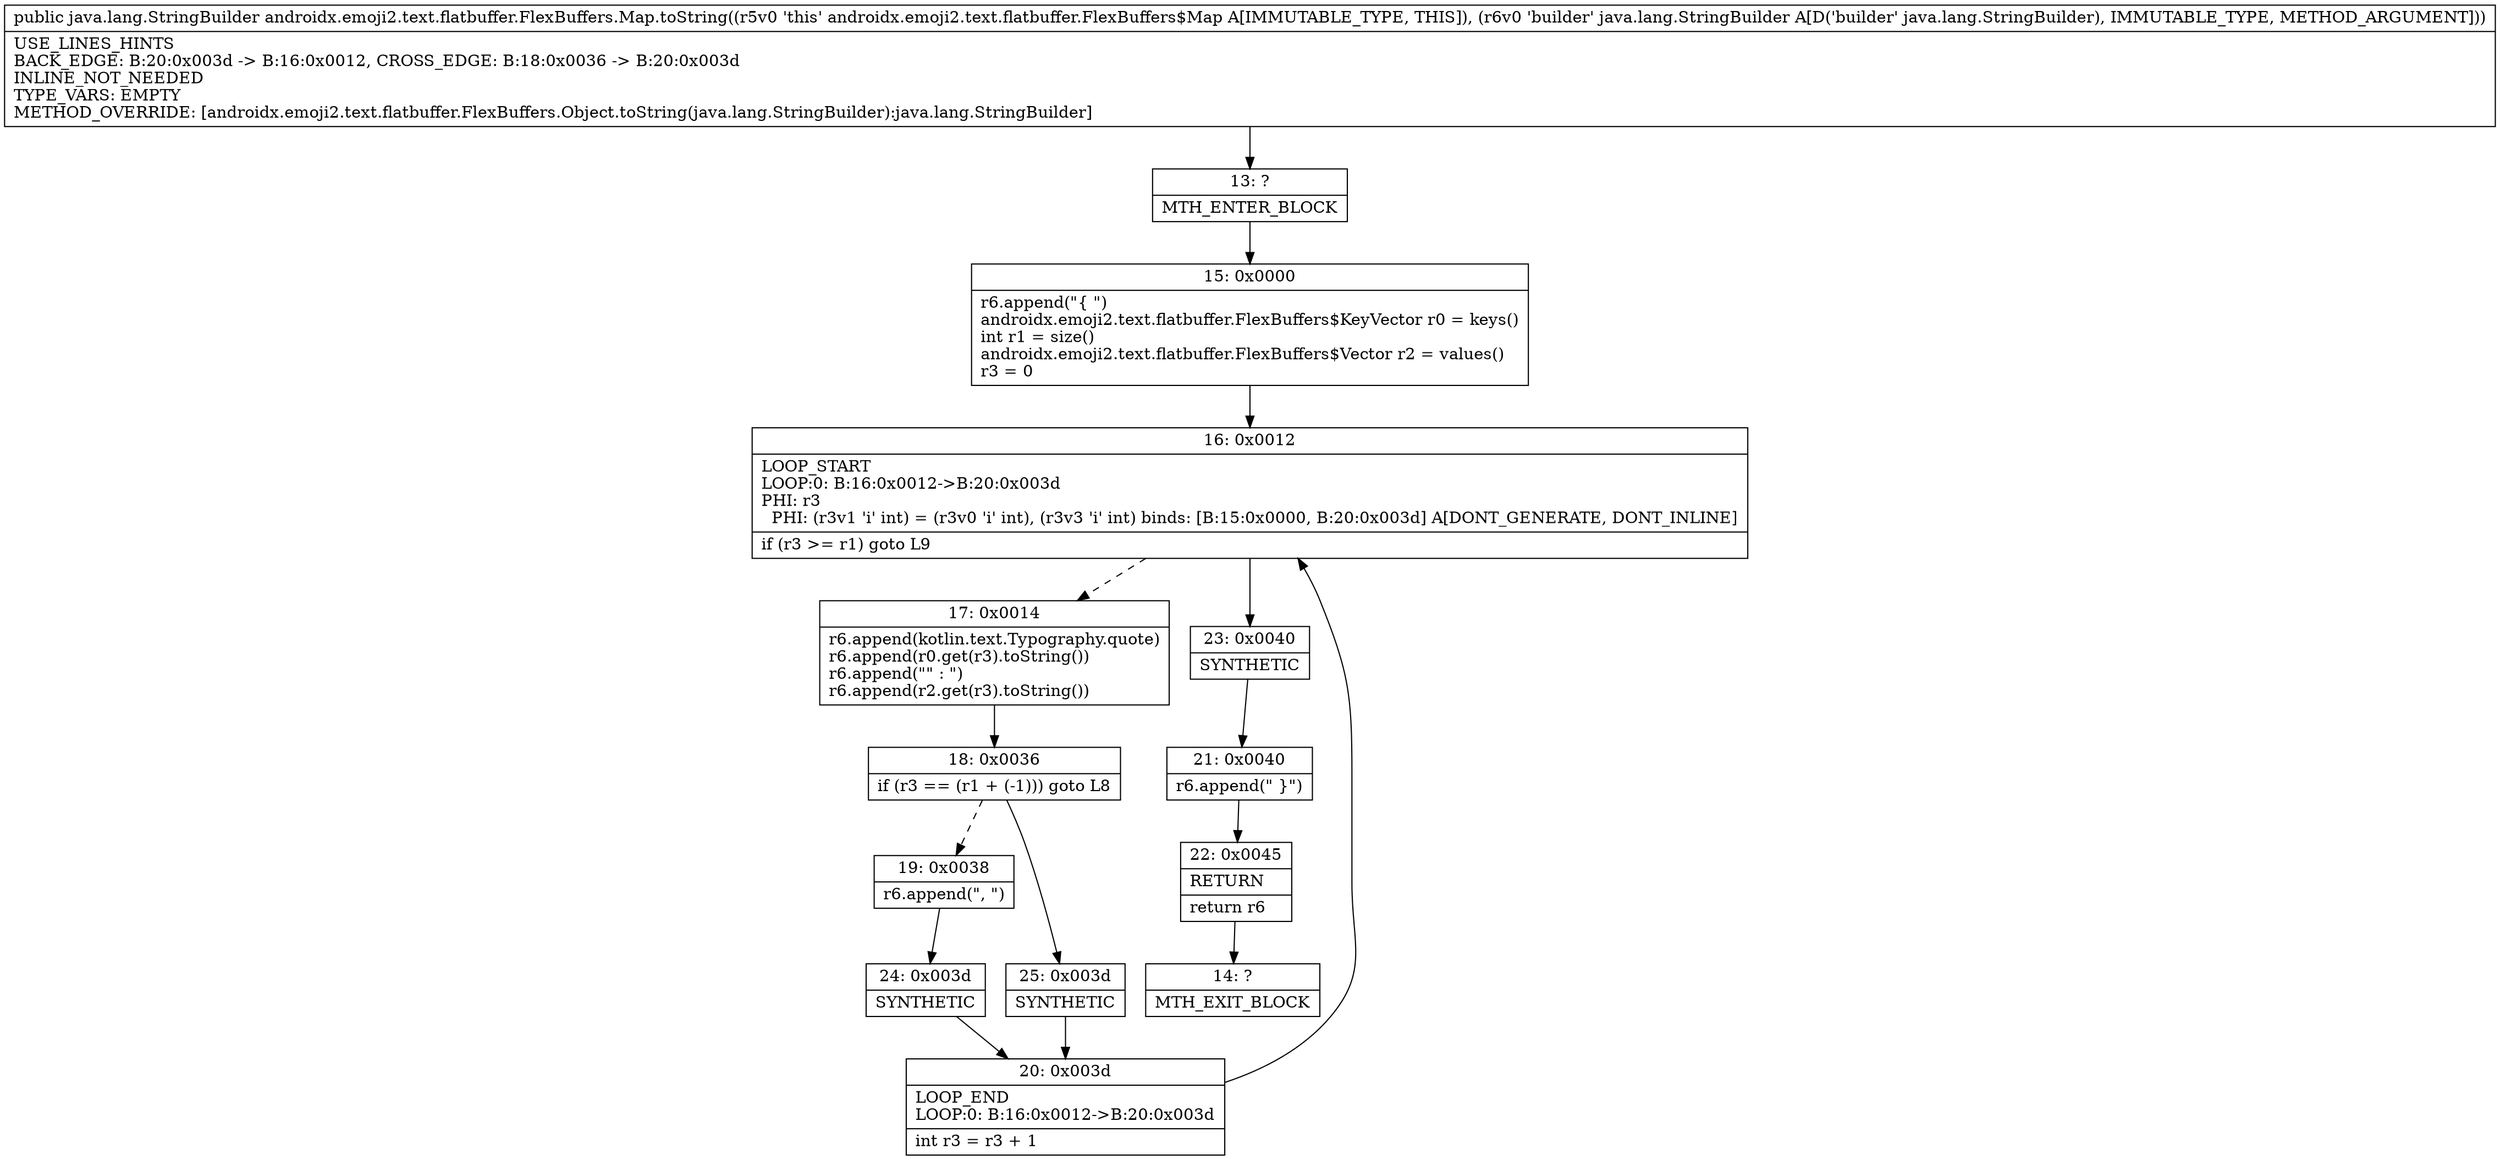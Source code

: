 digraph "CFG forandroidx.emoji2.text.flatbuffer.FlexBuffers.Map.toString(Ljava\/lang\/StringBuilder;)Ljava\/lang\/StringBuilder;" {
Node_13 [shape=record,label="{13\:\ ?|MTH_ENTER_BLOCK\l}"];
Node_15 [shape=record,label="{15\:\ 0x0000|r6.append(\"\{ \")\landroidx.emoji2.text.flatbuffer.FlexBuffers$KeyVector r0 = keys()\lint r1 = size()\landroidx.emoji2.text.flatbuffer.FlexBuffers$Vector r2 = values()\lr3 = 0\l}"];
Node_16 [shape=record,label="{16\:\ 0x0012|LOOP_START\lLOOP:0: B:16:0x0012\-\>B:20:0x003d\lPHI: r3 \l  PHI: (r3v1 'i' int) = (r3v0 'i' int), (r3v3 'i' int) binds: [B:15:0x0000, B:20:0x003d] A[DONT_GENERATE, DONT_INLINE]\l|if (r3 \>= r1) goto L9\l}"];
Node_17 [shape=record,label="{17\:\ 0x0014|r6.append(kotlin.text.Typography.quote)\lr6.append(r0.get(r3).toString())\lr6.append(\"\" : \")\lr6.append(r2.get(r3).toString())\l}"];
Node_18 [shape=record,label="{18\:\ 0x0036|if (r3 == (r1 + (\-1))) goto L8\l}"];
Node_19 [shape=record,label="{19\:\ 0x0038|r6.append(\", \")\l}"];
Node_24 [shape=record,label="{24\:\ 0x003d|SYNTHETIC\l}"];
Node_20 [shape=record,label="{20\:\ 0x003d|LOOP_END\lLOOP:0: B:16:0x0012\-\>B:20:0x003d\l|int r3 = r3 + 1\l}"];
Node_25 [shape=record,label="{25\:\ 0x003d|SYNTHETIC\l}"];
Node_23 [shape=record,label="{23\:\ 0x0040|SYNTHETIC\l}"];
Node_21 [shape=record,label="{21\:\ 0x0040|r6.append(\" \}\")\l}"];
Node_22 [shape=record,label="{22\:\ 0x0045|RETURN\l|return r6\l}"];
Node_14 [shape=record,label="{14\:\ ?|MTH_EXIT_BLOCK\l}"];
MethodNode[shape=record,label="{public java.lang.StringBuilder androidx.emoji2.text.flatbuffer.FlexBuffers.Map.toString((r5v0 'this' androidx.emoji2.text.flatbuffer.FlexBuffers$Map A[IMMUTABLE_TYPE, THIS]), (r6v0 'builder' java.lang.StringBuilder A[D('builder' java.lang.StringBuilder), IMMUTABLE_TYPE, METHOD_ARGUMENT]))  | USE_LINES_HINTS\lBACK_EDGE: B:20:0x003d \-\> B:16:0x0012, CROSS_EDGE: B:18:0x0036 \-\> B:20:0x003d\lINLINE_NOT_NEEDED\lTYPE_VARS: EMPTY\lMETHOD_OVERRIDE: [androidx.emoji2.text.flatbuffer.FlexBuffers.Object.toString(java.lang.StringBuilder):java.lang.StringBuilder]\l}"];
MethodNode -> Node_13;Node_13 -> Node_15;
Node_15 -> Node_16;
Node_16 -> Node_17[style=dashed];
Node_16 -> Node_23;
Node_17 -> Node_18;
Node_18 -> Node_19[style=dashed];
Node_18 -> Node_25;
Node_19 -> Node_24;
Node_24 -> Node_20;
Node_20 -> Node_16;
Node_25 -> Node_20;
Node_23 -> Node_21;
Node_21 -> Node_22;
Node_22 -> Node_14;
}

